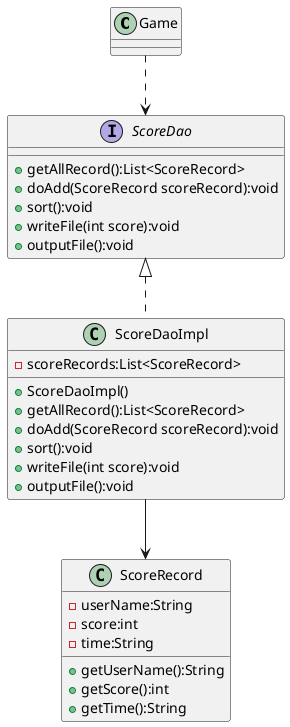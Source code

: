 @startuml
class Game{}
interface ScoreDao{
    + getAllRecord():List<ScoreRecord>
    + doAdd(ScoreRecord scoreRecord):void
    + sort():void
    + writeFile(int score):void
    + outputFile():void
}
Game ..> ScoreDao
class ScoreDaoImpl {
    - scoreRecords:List<ScoreRecord>
    + ScoreDaoImpl()
    + getAllRecord():List<ScoreRecord>
    + doAdd(ScoreRecord scoreRecord):void
    + sort():void
    + writeFile(int score):void
    + outputFile():void
}

ScoreDao <|.. ScoreDaoImpl

class ScoreRecord {
    - userName:String
    - score:int
    - time:String
    + getUserName():String
    + getScore():int
    + getTime():String
}

ScoreDaoImpl --> ScoreRecord

@enduml